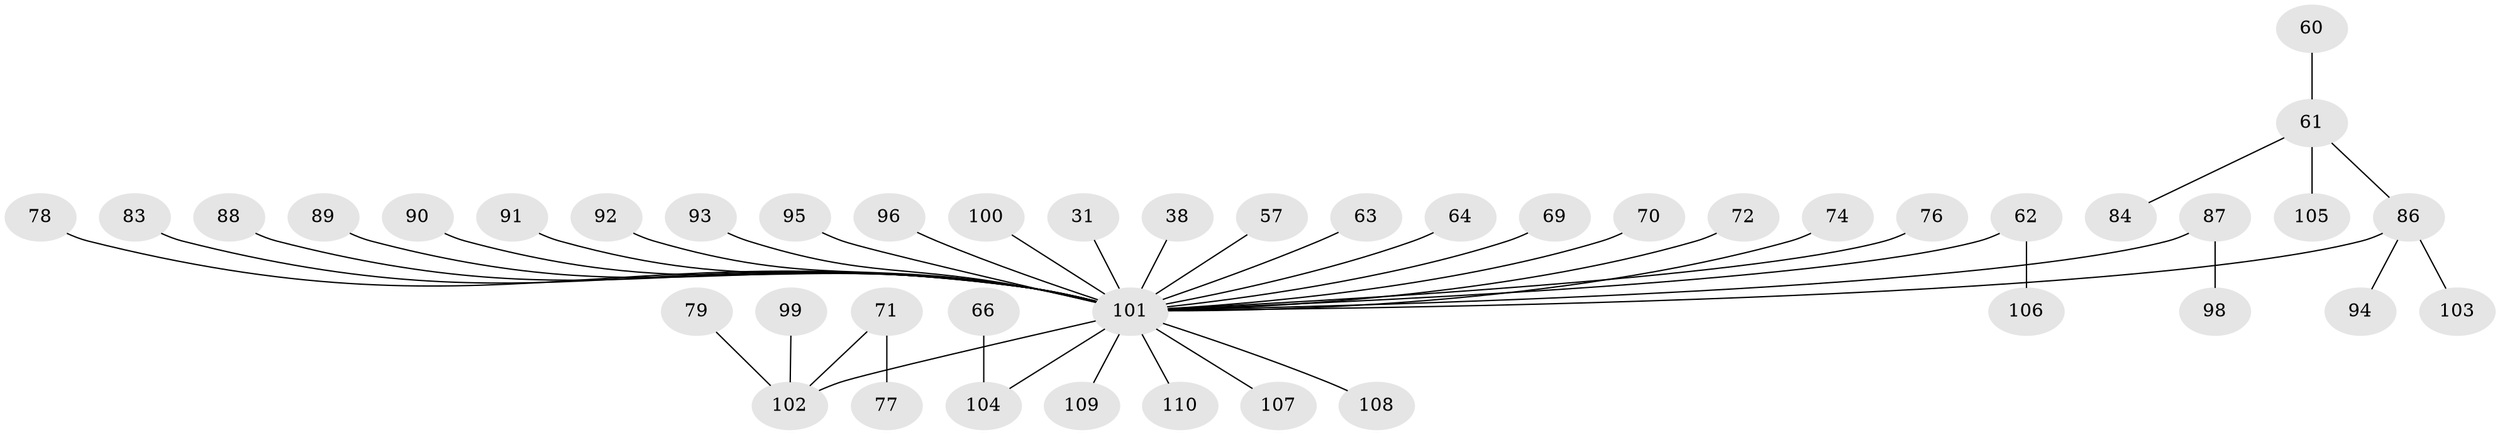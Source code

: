 // original degree distribution, {3: 0.14545454545454545, 6: 0.01818181818181818, 10: 0.00909090909090909, 1: 0.5181818181818182, 5: 0.02727272727272727, 2: 0.21818181818181817, 4: 0.06363636363636363}
// Generated by graph-tools (version 1.1) at 2025/56/03/04/25 21:56:31]
// undirected, 44 vertices, 43 edges
graph export_dot {
graph [start="1"]
  node [color=gray90,style=filled];
  31;
  38;
  57;
  60;
  61 [super="+29+44"];
  62;
  63;
  64;
  66;
  69;
  70;
  71;
  72;
  74 [super="+49+52+53"];
  76;
  77;
  78;
  79;
  83;
  84;
  86 [super="+30+68+75"];
  87;
  88;
  89;
  90;
  91;
  92;
  93;
  94;
  95;
  96;
  98;
  99;
  100;
  101 [super="+59+40+97+22"];
  102 [super="+43+37+55+47"];
  103;
  104 [super="+33"];
  105;
  106;
  107;
  108;
  109;
  110;
  31 -- 101;
  38 -- 101;
  57 -- 101;
  60 -- 61;
  61 -- 105;
  61 -- 84;
  61 -- 86;
  62 -- 106;
  62 -- 101;
  63 -- 101;
  64 -- 101;
  66 -- 104;
  69 -- 101;
  70 -- 101;
  71 -- 77;
  71 -- 102;
  72 -- 101;
  74 -- 101;
  76 -- 101;
  78 -- 101;
  79 -- 102;
  83 -- 101;
  86 -- 94;
  86 -- 103;
  86 -- 101;
  87 -- 98;
  87 -- 101;
  88 -- 101;
  89 -- 101;
  90 -- 101;
  91 -- 101;
  92 -- 101;
  93 -- 101;
  95 -- 101;
  96 -- 101;
  99 -- 102;
  100 -- 101;
  101 -- 102;
  101 -- 104;
  101 -- 107;
  101 -- 108;
  101 -- 109;
  101 -- 110;
}
